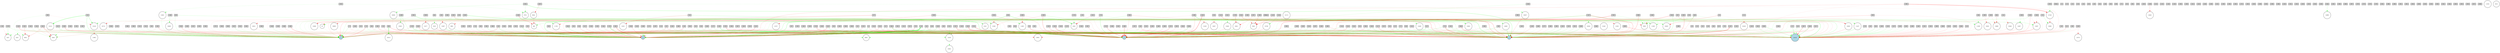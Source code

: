 digraph {
	node [fontsize=9 height=0.2 shape=circle width=0.2]
	x [fillcolor=lightgray shape=box style=filled]
	dx [fillcolor=lightgray shape=box style=filled]
	theta [fillcolor=lightgray shape=box style=filled]
	dtheta [fillcolor=lightgray shape=box style=filled]
	-5 [fillcolor=lightgray shape=box style=filled]
	-6 [fillcolor=lightgray shape=box style=filled]
	-7 [fillcolor=lightgray shape=box style=filled]
	-8 [fillcolor=lightgray shape=box style=filled]
	-9 [fillcolor=lightgray shape=box style=filled]
	-10 [fillcolor=lightgray shape=box style=filled]
	-11 [fillcolor=lightgray shape=box style=filled]
	-12 [fillcolor=lightgray shape=box style=filled]
	-13 [fillcolor=lightgray shape=box style=filled]
	-14 [fillcolor=lightgray shape=box style=filled]
	-15 [fillcolor=lightgray shape=box style=filled]
	-16 [fillcolor=lightgray shape=box style=filled]
	-17 [fillcolor=lightgray shape=box style=filled]
	-18 [fillcolor=lightgray shape=box style=filled]
	-19 [fillcolor=lightgray shape=box style=filled]
	-20 [fillcolor=lightgray shape=box style=filled]
	-21 [fillcolor=lightgray shape=box style=filled]
	-22 [fillcolor=lightgray shape=box style=filled]
	-23 [fillcolor=lightgray shape=box style=filled]
	-24 [fillcolor=lightgray shape=box style=filled]
	-25 [fillcolor=lightgray shape=box style=filled]
	-26 [fillcolor=lightgray shape=box style=filled]
	-27 [fillcolor=lightgray shape=box style=filled]
	-28 [fillcolor=lightgray shape=box style=filled]
	-29 [fillcolor=lightgray shape=box style=filled]
	-30 [fillcolor=lightgray shape=box style=filled]
	-31 [fillcolor=lightgray shape=box style=filled]
	-32 [fillcolor=lightgray shape=box style=filled]
	-33 [fillcolor=lightgray shape=box style=filled]
	-34 [fillcolor=lightgray shape=box style=filled]
	-35 [fillcolor=lightgray shape=box style=filled]
	-36 [fillcolor=lightgray shape=box style=filled]
	-37 [fillcolor=lightgray shape=box style=filled]
	-38 [fillcolor=lightgray shape=box style=filled]
	-39 [fillcolor=lightgray shape=box style=filled]
	-40 [fillcolor=lightgray shape=box style=filled]
	-41 [fillcolor=lightgray shape=box style=filled]
	-42 [fillcolor=lightgray shape=box style=filled]
	-43 [fillcolor=lightgray shape=box style=filled]
	-44 [fillcolor=lightgray shape=box style=filled]
	-45 [fillcolor=lightgray shape=box style=filled]
	-46 [fillcolor=lightgray shape=box style=filled]
	-47 [fillcolor=lightgray shape=box style=filled]
	-48 [fillcolor=lightgray shape=box style=filled]
	-49 [fillcolor=lightgray shape=box style=filled]
	-50 [fillcolor=lightgray shape=box style=filled]
	-51 [fillcolor=lightgray shape=box style=filled]
	-52 [fillcolor=lightgray shape=box style=filled]
	-53 [fillcolor=lightgray shape=box style=filled]
	-54 [fillcolor=lightgray shape=box style=filled]
	-55 [fillcolor=lightgray shape=box style=filled]
	-56 [fillcolor=lightgray shape=box style=filled]
	-57 [fillcolor=lightgray shape=box style=filled]
	-58 [fillcolor=lightgray shape=box style=filled]
	-59 [fillcolor=lightgray shape=box style=filled]
	-60 [fillcolor=lightgray shape=box style=filled]
	-61 [fillcolor=lightgray shape=box style=filled]
	-62 [fillcolor=lightgray shape=box style=filled]
	-63 [fillcolor=lightgray shape=box style=filled]
	-64 [fillcolor=lightgray shape=box style=filled]
	-65 [fillcolor=lightgray shape=box style=filled]
	-66 [fillcolor=lightgray shape=box style=filled]
	-67 [fillcolor=lightgray shape=box style=filled]
	-68 [fillcolor=lightgray shape=box style=filled]
	-69 [fillcolor=lightgray shape=box style=filled]
	-70 [fillcolor=lightgray shape=box style=filled]
	-71 [fillcolor=lightgray shape=box style=filled]
	-72 [fillcolor=lightgray shape=box style=filled]
	-73 [fillcolor=lightgray shape=box style=filled]
	-74 [fillcolor=lightgray shape=box style=filled]
	-75 [fillcolor=lightgray shape=box style=filled]
	-76 [fillcolor=lightgray shape=box style=filled]
	-77 [fillcolor=lightgray shape=box style=filled]
	-78 [fillcolor=lightgray shape=box style=filled]
	-79 [fillcolor=lightgray shape=box style=filled]
	-80 [fillcolor=lightgray shape=box style=filled]
	-81 [fillcolor=lightgray shape=box style=filled]
	-82 [fillcolor=lightgray shape=box style=filled]
	-83 [fillcolor=lightgray shape=box style=filled]
	-84 [fillcolor=lightgray shape=box style=filled]
	-85 [fillcolor=lightgray shape=box style=filled]
	-86 [fillcolor=lightgray shape=box style=filled]
	-87 [fillcolor=lightgray shape=box style=filled]
	-88 [fillcolor=lightgray shape=box style=filled]
	-89 [fillcolor=lightgray shape=box style=filled]
	-90 [fillcolor=lightgray shape=box style=filled]
	-91 [fillcolor=lightgray shape=box style=filled]
	-92 [fillcolor=lightgray shape=box style=filled]
	-93 [fillcolor=lightgray shape=box style=filled]
	-94 [fillcolor=lightgray shape=box style=filled]
	-95 [fillcolor=lightgray shape=box style=filled]
	-96 [fillcolor=lightgray shape=box style=filled]
	-97 [fillcolor=lightgray shape=box style=filled]
	-98 [fillcolor=lightgray shape=box style=filled]
	-99 [fillcolor=lightgray shape=box style=filled]
	-100 [fillcolor=lightgray shape=box style=filled]
	-101 [fillcolor=lightgray shape=box style=filled]
	-102 [fillcolor=lightgray shape=box style=filled]
	-103 [fillcolor=lightgray shape=box style=filled]
	-104 [fillcolor=lightgray shape=box style=filled]
	-105 [fillcolor=lightgray shape=box style=filled]
	-106 [fillcolor=lightgray shape=box style=filled]
	-107 [fillcolor=lightgray shape=box style=filled]
	-108 [fillcolor=lightgray shape=box style=filled]
	-109 [fillcolor=lightgray shape=box style=filled]
	-110 [fillcolor=lightgray shape=box style=filled]
	-111 [fillcolor=lightgray shape=box style=filled]
	-112 [fillcolor=lightgray shape=box style=filled]
	-113 [fillcolor=lightgray shape=box style=filled]
	-114 [fillcolor=lightgray shape=box style=filled]
	-115 [fillcolor=lightgray shape=box style=filled]
	-116 [fillcolor=lightgray shape=box style=filled]
	-117 [fillcolor=lightgray shape=box style=filled]
	-118 [fillcolor=lightgray shape=box style=filled]
	-119 [fillcolor=lightgray shape=box style=filled]
	-120 [fillcolor=lightgray shape=box style=filled]
	-121 [fillcolor=lightgray shape=box style=filled]
	-122 [fillcolor=lightgray shape=box style=filled]
	-123 [fillcolor=lightgray shape=box style=filled]
	-124 [fillcolor=lightgray shape=box style=filled]
	-125 [fillcolor=lightgray shape=box style=filled]
	-126 [fillcolor=lightgray shape=box style=filled]
	-127 [fillcolor=lightgray shape=box style=filled]
	-128 [fillcolor=lightgray shape=box style=filled]
	-129 [fillcolor=lightgray shape=box style=filled]
	-130 [fillcolor=lightgray shape=box style=filled]
	-131 [fillcolor=lightgray shape=box style=filled]
	-132 [fillcolor=lightgray shape=box style=filled]
	-133 [fillcolor=lightgray shape=box style=filled]
	-134 [fillcolor=lightgray shape=box style=filled]
	-135 [fillcolor=lightgray shape=box style=filled]
	-136 [fillcolor=lightgray shape=box style=filled]
	-137 [fillcolor=lightgray shape=box style=filled]
	-138 [fillcolor=lightgray shape=box style=filled]
	-139 [fillcolor=lightgray shape=box style=filled]
	-140 [fillcolor=lightgray shape=box style=filled]
	-141 [fillcolor=lightgray shape=box style=filled]
	-142 [fillcolor=lightgray shape=box style=filled]
	-143 [fillcolor=lightgray shape=box style=filled]
	-144 [fillcolor=lightgray shape=box style=filled]
	-145 [fillcolor=lightgray shape=box style=filled]
	-146 [fillcolor=lightgray shape=box style=filled]
	-147 [fillcolor=lightgray shape=box style=filled]
	-148 [fillcolor=lightgray shape=box style=filled]
	-149 [fillcolor=lightgray shape=box style=filled]
	-150 [fillcolor=lightgray shape=box style=filled]
	-151 [fillcolor=lightgray shape=box style=filled]
	-152 [fillcolor=lightgray shape=box style=filled]
	-153 [fillcolor=lightgray shape=box style=filled]
	-154 [fillcolor=lightgray shape=box style=filled]
	-155 [fillcolor=lightgray shape=box style=filled]
	-156 [fillcolor=lightgray shape=box style=filled]
	-157 [fillcolor=lightgray shape=box style=filled]
	-158 [fillcolor=lightgray shape=box style=filled]
	-159 [fillcolor=lightgray shape=box style=filled]
	-160 [fillcolor=lightgray shape=box style=filled]
	-161 [fillcolor=lightgray shape=box style=filled]
	-162 [fillcolor=lightgray shape=box style=filled]
	-163 [fillcolor=lightgray shape=box style=filled]
	-164 [fillcolor=lightgray shape=box style=filled]
	-165 [fillcolor=lightgray shape=box style=filled]
	-166 [fillcolor=lightgray shape=box style=filled]
	-167 [fillcolor=lightgray shape=box style=filled]
	-168 [fillcolor=lightgray shape=box style=filled]
	-169 [fillcolor=lightgray shape=box style=filled]
	-170 [fillcolor=lightgray shape=box style=filled]
	-171 [fillcolor=lightgray shape=box style=filled]
	-172 [fillcolor=lightgray shape=box style=filled]
	-173 [fillcolor=lightgray shape=box style=filled]
	-174 [fillcolor=lightgray shape=box style=filled]
	-175 [fillcolor=lightgray shape=box style=filled]
	-176 [fillcolor=lightgray shape=box style=filled]
	-177 [fillcolor=lightgray shape=box style=filled]
	-178 [fillcolor=lightgray shape=box style=filled]
	-179 [fillcolor=lightgray shape=box style=filled]
	-180 [fillcolor=lightgray shape=box style=filled]
	-181 [fillcolor=lightgray shape=box style=filled]
	-182 [fillcolor=lightgray shape=box style=filled]
	-183 [fillcolor=lightgray shape=box style=filled]
	-184 [fillcolor=lightgray shape=box style=filled]
	-185 [fillcolor=lightgray shape=box style=filled]
	-186 [fillcolor=lightgray shape=box style=filled]
	-187 [fillcolor=lightgray shape=box style=filled]
	-188 [fillcolor=lightgray shape=box style=filled]
	-189 [fillcolor=lightgray shape=box style=filled]
	-190 [fillcolor=lightgray shape=box style=filled]
	-191 [fillcolor=lightgray shape=box style=filled]
	-192 [fillcolor=lightgray shape=box style=filled]
	-193 [fillcolor=lightgray shape=box style=filled]
	-194 [fillcolor=lightgray shape=box style=filled]
	-195 [fillcolor=lightgray shape=box style=filled]
	-196 [fillcolor=lightgray shape=box style=filled]
	-197 [fillcolor=lightgray shape=box style=filled]
	-198 [fillcolor=lightgray shape=box style=filled]
	-199 [fillcolor=lightgray shape=box style=filled]
	-200 [fillcolor=lightgray shape=box style=filled]
	-201 [fillcolor=lightgray shape=box style=filled]
	-202 [fillcolor=lightgray shape=box style=filled]
	-203 [fillcolor=lightgray shape=box style=filled]
	-204 [fillcolor=lightgray shape=box style=filled]
	-205 [fillcolor=lightgray shape=box style=filled]
	-206 [fillcolor=lightgray shape=box style=filled]
	-207 [fillcolor=lightgray shape=box style=filled]
	-208 [fillcolor=lightgray shape=box style=filled]
	-209 [fillcolor=lightgray shape=box style=filled]
	-210 [fillcolor=lightgray shape=box style=filled]
	-211 [fillcolor=lightgray shape=box style=filled]
	-212 [fillcolor=lightgray shape=box style=filled]
	-213 [fillcolor=lightgray shape=box style=filled]
	-214 [fillcolor=lightgray shape=box style=filled]
	-215 [fillcolor=lightgray shape=box style=filled]
	-216 [fillcolor=lightgray shape=box style=filled]
	-217 [fillcolor=lightgray shape=box style=filled]
	-218 [fillcolor=lightgray shape=box style=filled]
	-219 [fillcolor=lightgray shape=box style=filled]
	-220 [fillcolor=lightgray shape=box style=filled]
	-221 [fillcolor=lightgray shape=box style=filled]
	-222 [fillcolor=lightgray shape=box style=filled]
	-223 [fillcolor=lightgray shape=box style=filled]
	-224 [fillcolor=lightgray shape=box style=filled]
	-225 [fillcolor=lightgray shape=box style=filled]
	-226 [fillcolor=lightgray shape=box style=filled]
	-227 [fillcolor=lightgray shape=box style=filled]
	-228 [fillcolor=lightgray shape=box style=filled]
	-229 [fillcolor=lightgray shape=box style=filled]
	-230 [fillcolor=lightgray shape=box style=filled]
	-231 [fillcolor=lightgray shape=box style=filled]
	-232 [fillcolor=lightgray shape=box style=filled]
	-233 [fillcolor=lightgray shape=box style=filled]
	-234 [fillcolor=lightgray shape=box style=filled]
	-235 [fillcolor=lightgray shape=box style=filled]
	-236 [fillcolor=lightgray shape=box style=filled]
	-237 [fillcolor=lightgray shape=box style=filled]
	-238 [fillcolor=lightgray shape=box style=filled]
	-239 [fillcolor=lightgray shape=box style=filled]
	-240 [fillcolor=lightgray shape=box style=filled]
	-241 [fillcolor=lightgray shape=box style=filled]
	-242 [fillcolor=lightgray shape=box style=filled]
	-243 [fillcolor=lightgray shape=box style=filled]
	-244 [fillcolor=lightgray shape=box style=filled]
	-245 [fillcolor=lightgray shape=box style=filled]
	-246 [fillcolor=lightgray shape=box style=filled]
	-247 [fillcolor=lightgray shape=box style=filled]
	-248 [fillcolor=lightgray shape=box style=filled]
	-249 [fillcolor=lightgray shape=box style=filled]
	-250 [fillcolor=lightgray shape=box style=filled]
	-251 [fillcolor=lightgray shape=box style=filled]
	-252 [fillcolor=lightgray shape=box style=filled]
	-253 [fillcolor=lightgray shape=box style=filled]
	-254 [fillcolor=lightgray shape=box style=filled]
	-255 [fillcolor=lightgray shape=box style=filled]
	-256 [fillcolor=lightgray shape=box style=filled]
	-257 [fillcolor=lightgray shape=box style=filled]
	-258 [fillcolor=lightgray shape=box style=filled]
	-259 [fillcolor=lightgray shape=box style=filled]
	-260 [fillcolor=lightgray shape=box style=filled]
	-261 [fillcolor=lightgray shape=box style=filled]
	-262 [fillcolor=lightgray shape=box style=filled]
	-263 [fillcolor=lightgray shape=box style=filled]
	-264 [fillcolor=lightgray shape=box style=filled]
	-265 [fillcolor=lightgray shape=box style=filled]
	-266 [fillcolor=lightgray shape=box style=filled]
	-267 [fillcolor=lightgray shape=box style=filled]
	-268 [fillcolor=lightgray shape=box style=filled]
	-269 [fillcolor=lightgray shape=box style=filled]
	-270 [fillcolor=lightgray shape=box style=filled]
	-271 [fillcolor=lightgray shape=box style=filled]
	-272 [fillcolor=lightgray shape=box style=filled]
	-273 [fillcolor=lightgray shape=box style=filled]
	-274 [fillcolor=lightgray shape=box style=filled]
	-275 [fillcolor=lightgray shape=box style=filled]
	-276 [fillcolor=lightgray shape=box style=filled]
	-277 [fillcolor=lightgray shape=box style=filled]
	-278 [fillcolor=lightgray shape=box style=filled]
	-279 [fillcolor=lightgray shape=box style=filled]
	-280 [fillcolor=lightgray shape=box style=filled]
	-281 [fillcolor=lightgray shape=box style=filled]
	-282 [fillcolor=lightgray shape=box style=filled]
	-283 [fillcolor=lightgray shape=box style=filled]
	-284 [fillcolor=lightgray shape=box style=filled]
	-285 [fillcolor=lightgray shape=box style=filled]
	-286 [fillcolor=lightgray shape=box style=filled]
	-287 [fillcolor=lightgray shape=box style=filled]
	-288 [fillcolor=lightgray shape=box style=filled]
	-289 [fillcolor=lightgray shape=box style=filled]
	-290 [fillcolor=lightgray shape=box style=filled]
	-291 [fillcolor=lightgray shape=box style=filled]
	-292 [fillcolor=lightgray shape=box style=filled]
	-293 [fillcolor=lightgray shape=box style=filled]
	-294 [fillcolor=lightgray shape=box style=filled]
	-295 [fillcolor=lightgray shape=box style=filled]
	-296 [fillcolor=lightgray shape=box style=filled]
	-297 [fillcolor=lightgray shape=box style=filled]
	-298 [fillcolor=lightgray shape=box style=filled]
	-299 [fillcolor=lightgray shape=box style=filled]
	-300 [fillcolor=lightgray shape=box style=filled]
	-301 [fillcolor=lightgray shape=box style=filled]
	-302 [fillcolor=lightgray shape=box style=filled]
	-303 [fillcolor=lightgray shape=box style=filled]
	-304 [fillcolor=lightgray shape=box style=filled]
	-305 [fillcolor=lightgray shape=box style=filled]
	-306 [fillcolor=lightgray shape=box style=filled]
	-307 [fillcolor=lightgray shape=box style=filled]
	-308 [fillcolor=lightgray shape=box style=filled]
	-309 [fillcolor=lightgray shape=box style=filled]
	-310 [fillcolor=lightgray shape=box style=filled]
	-311 [fillcolor=lightgray shape=box style=filled]
	-312 [fillcolor=lightgray shape=box style=filled]
	-313 [fillcolor=lightgray shape=box style=filled]
	-314 [fillcolor=lightgray shape=box style=filled]
	-315 [fillcolor=lightgray shape=box style=filled]
	-316 [fillcolor=lightgray shape=box style=filled]
	-317 [fillcolor=lightgray shape=box style=filled]
	-318 [fillcolor=lightgray shape=box style=filled]
	-319 [fillcolor=lightgray shape=box style=filled]
	-320 [fillcolor=lightgray shape=box style=filled]
	-321 [fillcolor=lightgray shape=box style=filled]
	-322 [fillcolor=lightgray shape=box style=filled]
	-323 [fillcolor=lightgray shape=box style=filled]
	-324 [fillcolor=lightgray shape=box style=filled]
	-325 [fillcolor=lightgray shape=box style=filled]
	-326 [fillcolor=lightgray shape=box style=filled]
	-327 [fillcolor=lightgray shape=box style=filled]
	-328 [fillcolor=lightgray shape=box style=filled]
	-329 [fillcolor=lightgray shape=box style=filled]
	-330 [fillcolor=lightgray shape=box style=filled]
	-331 [fillcolor=lightgray shape=box style=filled]
	-332 [fillcolor=lightgray shape=box style=filled]
	-333 [fillcolor=lightgray shape=box style=filled]
	-334 [fillcolor=lightgray shape=box style=filled]
	-335 [fillcolor=lightgray shape=box style=filled]
	-336 [fillcolor=lightgray shape=box style=filled]
	-337 [fillcolor=lightgray shape=box style=filled]
	-338 [fillcolor=lightgray shape=box style=filled]
	-339 [fillcolor=lightgray shape=box style=filled]
	-340 [fillcolor=lightgray shape=box style=filled]
	-341 [fillcolor=lightgray shape=box style=filled]
	-342 [fillcolor=lightgray shape=box style=filled]
	-343 [fillcolor=lightgray shape=box style=filled]
	-344 [fillcolor=lightgray shape=box style=filled]
	-345 [fillcolor=lightgray shape=box style=filled]
	-346 [fillcolor=lightgray shape=box style=filled]
	-347 [fillcolor=lightgray shape=box style=filled]
	-348 [fillcolor=lightgray shape=box style=filled]
	-349 [fillcolor=lightgray shape=box style=filled]
	-350 [fillcolor=lightgray shape=box style=filled]
	-351 [fillcolor=lightgray shape=box style=filled]
	-352 [fillcolor=lightgray shape=box style=filled]
	-353 [fillcolor=lightgray shape=box style=filled]
	-354 [fillcolor=lightgray shape=box style=filled]
	-355 [fillcolor=lightgray shape=box style=filled]
	-356 [fillcolor=lightgray shape=box style=filled]
	-357 [fillcolor=lightgray shape=box style=filled]
	-358 [fillcolor=lightgray shape=box style=filled]
	-359 [fillcolor=lightgray shape=box style=filled]
	-360 [fillcolor=lightgray shape=box style=filled]
	-361 [fillcolor=lightgray shape=box style=filled]
	-362 [fillcolor=lightgray shape=box style=filled]
	-363 [fillcolor=lightgray shape=box style=filled]
	-364 [fillcolor=lightgray shape=box style=filled]
	control [fillcolor=lightblue style=filled]
	1 [fillcolor=lightblue style=filled]
	2 [fillcolor=lightblue style=filled]
	3 [fillcolor=lightblue style=filled]
	4 [fillcolor=lightblue style=filled]
	2437 [fillcolor=white style=filled]
	6145 [fillcolor=white style=filled]
	16261 [fillcolor=white style=filled]
	10632 [fillcolor=white style=filled]
	5645 [fillcolor=white style=filled]
	14606 [fillcolor=white style=filled]
	11280 [fillcolor=white style=filled]
	15377 [fillcolor=white style=filled]
	11026 [fillcolor=white style=filled]
	3347 [fillcolor=white style=filled]
	660 [fillcolor=white style=filled]
	12821 [fillcolor=white style=filled]
	14999 [fillcolor=white style=filled]
	12440 [fillcolor=white style=filled]
	14235 [fillcolor=white style=filled]
	10140 [fillcolor=white style=filled]
	8861 [fillcolor=white style=filled]
	14367 [fillcolor=white style=filled]
	5920 [fillcolor=white style=filled]
	25760 [fillcolor=white style=filled]
	8100 [fillcolor=white style=filled]
	16294 [fillcolor=white style=filled]
	16551 [fillcolor=white style=filled]
	12843 [fillcolor=white style=filled]
	11437 [fillcolor=white style=filled]
	15406 [fillcolor=white style=filled]
	11055 [fillcolor=white style=filled]
	26287 [fillcolor=white style=filled]
	12081 [fillcolor=white style=filled]
	53 [fillcolor=white style=filled]
	13494 [fillcolor=white style=filled]
	15097 [fillcolor=white style=filled]
	11962 [fillcolor=white style=filled]
	4540 [fillcolor=white style=filled]
	26300 [fillcolor=white style=filled]
	8132 [fillcolor=white style=filled]
	16068 [fillcolor=white style=filled]
	15174 [fillcolor=white style=filled]
	11595 [fillcolor=white style=filled]
	13387 [fillcolor=white style=filled]
	10829 [fillcolor=white style=filled]
	15948 [fillcolor=white style=filled]
	16715 [fillcolor=white style=filled]
	9938 [fillcolor=white style=filled]
	10581 [fillcolor=white style=filled]
	13270 [fillcolor=white style=filled]
	16213 [fillcolor=white style=filled]
	26198 [fillcolor=white style=filled]
	25946 [fillcolor=white style=filled]
	9308 [fillcolor=white style=filled]
	25692 [fillcolor=white style=filled]
	12382 [fillcolor=white style=filled]
	8032 [fillcolor=white style=filled]
	16611 [fillcolor=white style=filled]
	25833 [fillcolor=white style=filled]
	11882 [fillcolor=white style=filled]
	8044 [fillcolor=white style=filled]
	14957 [fillcolor=white style=filled]
	26093 [fillcolor=white style=filled]
	15215 [fillcolor=white style=filled]
	13680 [fillcolor=white style=filled]
	11762 [fillcolor=white style=filled]
	14707 [fillcolor=white style=filled]
	15605 [fillcolor=white style=filled]
	12281 [fillcolor=white style=filled]
	10746 [fillcolor=white style=filled]
	14843 [fillcolor=white style=filled]
	8702 [fillcolor=white style=filled]
	-10 -> 3 [color=green penwidth=2.8680748080322527 style=solid]
	-60 -> control [color=green penwidth=0.2540552070218557 style=solid]
	-168 -> 3 [color=green penwidth=0.42349549523771235 style=solid]
	-113 -> 4 [color=red penwidth=0.7465439009658021 style=solid]
	-31 -> 1 [color=green penwidth=0.5215824112146703 style=solid]
	-298 -> 3 [color=green penwidth=0.22652332733688113 style=solid]
	x -> control [color=red penwidth=0.45889311576865055 style=solid]
	-198 -> 1 [color=green penwidth=0.23791078973549995 style=solid]
	-256 -> 2 [color=green penwidth=0.21697283213532825 style=solid]
	-226 -> 3 [color=red penwidth=0.7283150233899075 style=solid]
	-147 -> 2 [color=red penwidth=0.44955351018789225 style=solid]
	-264 -> 1 [color=red penwidth=0.3493074559853524 style=solid]
	-260 -> 3 [color=red penwidth=0.2886922091480617 style=solid]
	-207 -> control [color=green penwidth=0.10027782000923002 style=solid]
	-329 -> 4 [color=green penwidth=0.6045119600100054 style=solid]
	-99 -> 2 [color=green penwidth=0.16443153592259 style=solid]
	-54 -> 1 [color=green penwidth=0.18742167971021184 style=solid]
	-53 -> 4 [color=green penwidth=0.3907057050583438 style=solid]
	-155 -> 3 [color=green penwidth=0.10182800328132513 style=solid]
	-274 -> 3 [color=red penwidth=0.3548252127262783 style=solid]
	-314 -> 3 [color=green penwidth=0.46057092483841644 style=solid]
	-242 -> 2 [color=red penwidth=0.40556946097637314 style=solid]
	-302 -> 3 [color=red penwidth=0.6594147954477239 style=solid]
	-249 -> 1 [color=red penwidth=0.3584060921264307 style=solid]
	-19 -> control [color=red penwidth=0.21838815961356028 style=solid]
	-91 -> control [color=red penwidth=0.44572228467079755 style=solid]
	-333 -> 1 [color=red penwidth=0.5490345405218556 style=solid]
	-295 -> 2 [color=red penwidth=0.20930559019643727 style=solid]
	-184 -> 2 [color=red penwidth=0.14538172248138648 style=solid]
	-156 -> 3 [color=red penwidth=0.5027882313261347 style=solid]
	-248 -> 1 [color=green penwidth=0.38475937750698086 style=solid]
	-336 -> 2 [color=red penwidth=0.17982860319251437 style=solid]
	-87 -> 3 [color=red penwidth=0.11830061410978986 style=solid]
	-214 -> 3 [color=red penwidth=0.5161849054098016 style=solid]
	-327 -> control [color=green penwidth=0.32338620736008955 style=solid]
	-179 -> 3 [color=green penwidth=1.1122777846213823 style=solid]
	-193 -> 2 [color=green penwidth=0.5094260795441012 style=solid]
	-45 -> control [color=green penwidth=0.2631572330030386 style=solid]
	-277 -> 4 [color=red penwidth=0.2565619613062897 style=solid]
	-62 -> 4 [color=red penwidth=0.3607903440972722 style=solid]
	-339 -> 1 [color=green penwidth=0.6911547591205452 style=solid]
	-238 -> 2 [color=green penwidth=0.6104018494984446 style=solid]
	-17 -> 4 [color=green penwidth=0.1476061213514508 style=solid]
	-231 -> 3 [color=red penwidth=0.5751495362865677 style=solid]
	-135 -> control [color=green penwidth=0.32563368279242916 style=solid]
	-45 -> 4 [color=green penwidth=0.44114941707875865 style=solid]
	-109 -> 4 [color=red penwidth=0.3987843826878479 style=solid]
	-173 -> control [color=green penwidth=0.2774976520113064 style=solid]
	-225 -> 3 [color=green penwidth=0.10226845910999148 style=solid]
	-292 -> 3 [color=green penwidth=0.517214184350356 style=solid]
	-39 -> 1 [color=red penwidth=0.403972137656462 style=solid]
	-117 -> 1 [color=green penwidth=0.24960987130206014 style=solid]
	-74 -> 3 [color=green penwidth=0.4573573994516398 style=solid]
	-76 -> 1 [color=green penwidth=0.6495566266712005 style=solid]
	-111 -> 3 [color=green penwidth=0.7993462667091115 style=solid]
	-195 -> 3 [color=red penwidth=0.5226699455640847 style=solid]
	-17 -> control [color=green penwidth=0.6599910158138359 style=solid]
	-6 -> 4 [color=red penwidth=0.11155267514307829 style=solid]
	-171 -> 3 [color=green penwidth=0.27956089556164976 style=solid]
	-181 -> control [color=green penwidth=0.4843462599335071 style=solid]
	-282 -> 4 [color=red penwidth=0.15490481344125398 style=solid]
	-114 -> control [color=green penwidth=0.2555544372405363 style=solid]
	-335 -> 2 [color=green penwidth=0.4516922352756729 style=solid]
	-314 -> control [color=green penwidth=0.15154388450711445 style=solid]
	-197 -> 2 [color=green penwidth=0.44047429821969186 style=solid]
	-172 -> 1 [color=red penwidth=0.7725487294910606 style=solid]
	-122 -> 2 [color=red penwidth=0.2068437470240111 style=solid]
	-241 -> 1 [color=green penwidth=0.44538316961286184 style=solid]
	-252 -> 1 [color=red penwidth=0.7935314906017982 style=solid]
	-96 -> 3 [color=green penwidth=0.2645690243333324 style=solid]
	-272 -> 1 [color=red penwidth=0.7485164781660998 style=solid]
	-20 -> 1 [color=green penwidth=0.12768908351911035 style=solid]
	-239 -> 4 [color=green penwidth=0.36185508447351566 style=solid]
	-194 -> 2 [color=green penwidth=0.1897346037438964 style=solid]
	-222 -> 2 [color=green penwidth=0.3938503760301961 style=solid]
	-161 -> 4 [color=red penwidth=0.5653424396277875 style=solid]
	-124 -> 4 [color=red penwidth=0.38927520279528727 style=solid]
	-307 -> 2 [color=green penwidth=0.46400120885567464 style=solid]
	-90 -> 3 [color=green penwidth=0.3002974365247731 style=solid]
	-353 -> 4 [color=red penwidth=0.7383368313767729 style=solid]
	-283 -> 3 [color=green penwidth=0.4487395413481803 style=solid]
	-342 -> 3 [color=green penwidth=0.5878616621578943 style=solid]
	-315 -> control [color=red penwidth=0.38288967195064394 style=solid]
	-130 -> 3 [color=red penwidth=0.42361192042106544 style=solid]
	-332 -> 1 [color=red penwidth=0.3329152992638571 style=solid]
	-185 -> control [color=green penwidth=0.2451692191767794 style=solid]
	-340 -> 1 [color=green penwidth=0.2973662888936886 style=solid]
	-181 -> 1 [color=green penwidth=0.5213636855194584 style=solid]
	-59 -> 1 [color=green penwidth=0.1408618795724571 style=solid]
	-41 -> control [color=green penwidth=0.12127277991564406 style=solid]
	-27 -> 2 [color=green penwidth=0.7351543806431805 style=solid]
	-147 -> 1 [color=green penwidth=0.15958032769741104 style=solid]
	-84 -> 3 [color=green penwidth=0.5223684050537841 style=solid]
	-309 -> 1 [color=green penwidth=0.4432049997755778 style=solid]
	-73 -> 2 [color=green penwidth=0.4258421859529581 style=solid]
	-128 -> control [color=red penwidth=0.1329384976164807 style=solid]
	-54 -> 2 [color=green penwidth=0.13051683994539587 style=solid]
	-27 -> 4 [color=green penwidth=0.44237649195648787 style=solid]
	-144 -> 3 [color=red penwidth=0.3676306263314735 style=solid]
	-326 -> control [color=green penwidth=0.19049398561730427 style=solid]
	-212 -> 1 [color=red penwidth=0.3053219277579263 style=solid]
	-243 -> 1 [color=green penwidth=0.26276603308228386 style=solid]
	-153 -> 1 [color=red penwidth=0.3565122433996807 style=solid]
	-92 -> 2 [color=green penwidth=0.11258107655452737 style=solid]
	-351 -> 3 [color=red penwidth=0.2141568105219468 style=solid]
	-293 -> control [color=green penwidth=0.2782924703298202 style=solid]
	-55 -> control [color=red penwidth=0.34523852306681435 style=solid]
	-122 -> control [color=green penwidth=0.13005443943601733 style=solid]
	-150 -> 1 [color=green penwidth=0.3890240830485163 style=solid]
	-27 -> control [color=red penwidth=0.2509386895895203 style=solid]
	-42 -> 3 [color=green penwidth=0.47260886770912847 style=solid]
	-253 -> 2 [color=green penwidth=0.11117539162150654 style=solid]
	-294 -> 1 [color=red penwidth=0.5378535971907034 style=solid]
	-356 -> control [color=green penwidth=0.5194184746896183 style=solid]
	-296 -> control [color=red penwidth=0.14746857495510574 style=solid]
	-147 -> 4 [color=red penwidth=0.7175550070501593 style=solid]
	-324 -> 3 [color=green penwidth=0.2918568034144994 style=solid]
	-235 -> 2 [color=red penwidth=0.6441384887635333 style=solid]
	-149 -> 2 [color=green penwidth=0.38389455929693395 style=solid]
	-152 -> 3 [color=green penwidth=0.2549475823525898 style=solid]
	-348 -> control [color=green penwidth=0.10171083322247905 style=solid]
	-194 -> control [color=green penwidth=0.812397404739984 style=solid]
	-20 -> 4 [color=red penwidth=0.41640679078087506 style=solid]
	-104 -> 2 [color=red penwidth=0.27805329355967695 style=solid]
	-225 -> 2 [color=green penwidth=0.2498785187895003 style=solid]
	-331 -> 4 [color=green penwidth=0.7261274740062168 style=solid]
	-154 -> 1 [color=green penwidth=0.30946707999079215 style=solid]
	-153 -> control [color=green penwidth=0.1030315571553431 style=solid]
	-76 -> 4 [color=green penwidth=0.2056055608946331 style=solid]
	-239 -> 3 [color=red penwidth=0.30583407575036886 style=solid]
	-205 -> control [color=green penwidth=0.3354217201890293 style=solid]
	-47 -> 1 [color=red penwidth=0.41264098372100455 style=solid]
	-33 -> 1 [color=red penwidth=0.19214984024629322 style=solid]
	-41 -> 4 [color=green penwidth=0.1805645866345105 style=solid]
	-323 -> control [color=green penwidth=0.12694561851605177 style=solid]
	-83 -> 1 [color=red penwidth=0.16208182103449653 style=solid]
	-242 -> 1 [color=green penwidth=0.3764282585234475 style=solid]
	-8 -> 3 [color=red penwidth=0.19447118843499694 style=solid]
	-131 -> 4 [color=red penwidth=0.29081630603045566 style=solid]
	-92 -> control [color=red penwidth=0.10913588037422056 style=solid]
	-187 -> 3 [color=red penwidth=0.21120079052760926 style=solid]
	-333 -> 2 [color=green penwidth=0.3433782986858517 style=solid]
	-191 -> 1 [color=red penwidth=0.19346701961358354 style=solid]
	-218 -> control [color=green penwidth=0.3940321991999348 style=solid]
	-293 -> 3 [color=red penwidth=0.2806969009207714 style=solid]
	-364 -> control [color=red penwidth=0.5851600695649829 style=solid]
	-22 -> 2 [color=green penwidth=0.6178321277085884 style=solid]
	-262 -> 2 [color=green penwidth=0.18143435523095605 style=solid]
	-282 -> control [color=red penwidth=0.2536398718970517 style=solid]
	-246 -> 2 [color=green penwidth=0.4030632956469654 style=solid]
	-302 -> 2 [color=green penwidth=0.25462296578469257 style=solid]
	-7 -> 2 [color=green penwidth=0.4054243264805084 style=solid]
	-190 -> 4 [color=green penwidth=0.25795928358438264 style=solid]
	-217 -> 2 [color=green penwidth=0.543715515201436 style=solid]
	-21 -> 4 [color=green penwidth=0.20883263129648882 style=solid]
	-316 -> 3 [color=green penwidth=0.18117378496060513 style=solid]
	-269 -> 4 [color=green penwidth=0.1631895278780856 style=solid]
	-257 -> 3 [color=red penwidth=0.2517271206464201 style=solid]
	-280 -> 4 [color=red penwidth=0.2481338290165649 style=solid]
	-347 -> 4 [color=red penwidth=0.136569827613084 style=solid]
	-202 -> control [color=green penwidth=0.45479734859587995 style=solid]
	-38 -> control [color=red penwidth=0.3225273737104153 style=solid]
	-282 -> 3 [color=red penwidth=0.3718610099554095 style=solid]
	-173 -> 2 [color=green penwidth=0.5968004223404595 style=solid]
	-7 -> 3 [color=red penwidth=0.2918762736316102 style=solid]
	-70 -> control [color=green penwidth=0.3422729897133847 style=solid]
	-176 -> control [color=red penwidth=0.8624634566089925 style=solid]
	-348 -> 2 [color=red penwidth=0.46313649909822985 style=solid]
	-193 -> 3 [color=red penwidth=0.12348275869852388 style=solid]
	-268 -> 2 [color=red penwidth=0.2633484882809868 style=solid]
	-67 -> 1 [color=red penwidth=0.4367295187374143 style=solid]
	-80 -> 1 [color=red penwidth=0.3054611844083739 style=solid]
	-134 -> 1 [color=green penwidth=0.32135140628335207 style=solid]
	-25 -> 3 [color=green penwidth=0.13306846447715773 style=solid]
	-52 -> 3 [color=red penwidth=0.43373882933271146 style=solid]
	-241 -> 3 [color=green penwidth=0.300967001399397 style=solid]
	-201 -> 1 [color=green penwidth=0.7599816491751312 style=solid]
	-177 -> 4 [color=green penwidth=0.4257480841761654 style=solid]
	-283 -> control [color=red penwidth=0.4008524699631635 style=solid]
	-327 -> 2 [color=red penwidth=0.48535066686748984 style=solid]
	-329 -> 1 [color=green penwidth=0.48976389844642654 style=solid]
	-99 -> 3 [color=red penwidth=0.3779511831983512 style=solid]
	-73 -> 4 [color=red penwidth=0.978240513466175 style=solid]
	-184 -> 3 [color=green penwidth=0.15454379274369734 style=solid]
	-23 -> 3 [color=red penwidth=0.6130486725887314 style=solid]
	-294 -> 4 [color=green penwidth=0.3769853452095605 style=solid]
	-227 -> 4 [color=red penwidth=0.14060322838156097 style=solid]
	-15 -> 2 [color=red penwidth=0.26541291154741864 style=solid]
	-334 -> control [color=red penwidth=0.31745235708001923 style=solid]
	-120 -> control [color=green penwidth=0.33509670692840154 style=solid]
	-321 -> 4 [color=green penwidth=0.36103493164077394 style=solid]
	-140 -> control [color=red penwidth=0.17361683185329535 style=solid]
	-345 -> control [color=green penwidth=0.12169446836938574 style=solid]
	-88 -> 3 [color=red penwidth=0.35807373200872883 style=solid]
	-52 -> 2 [color=red penwidth=0.13119530950616834 style=solid]
	-255 -> 1 [color=red penwidth=0.4092536201218935 style=solid]
	-284 -> 1 [color=red penwidth=0.4492681382270255 style=solid]
	-8 -> 4 [color=red penwidth=0.8937957126384308 style=solid]
	-200 -> control [color=green penwidth=0.2541515300875261 style=solid]
	-75 -> 2 [color=red penwidth=0.710662627169794 style=solid]
	-305 -> 3 [color=green penwidth=0.14103162383912224 style=solid]
	-228 -> control [color=red penwidth=0.4985317741596629 style=solid]
	-345 -> 4 [color=green penwidth=0.5024220577097539 style=solid]
	-80 -> 4 [color=green penwidth=0.5778234781140931 style=solid]
	-58 -> 3 [color=red penwidth=0.10017161318698566 style=solid]
	-276 -> 4 [color=red penwidth=0.9794035837240124 style=solid]
	-122 -> 3 [color=red penwidth=0.6977816279579737 style=solid]
	-333 -> 3 [color=red penwidth=0.3466988349599656 style=solid]
	-241 -> control [color=red penwidth=0.4114546958046206 style=solid]
	-284 -> control [color=green penwidth=1.3195734549464149 style=solid]
	-163 -> 2 [color=green penwidth=0.341984279378891 style=solid]
	-137 -> control [color=green penwidth=0.3471382263764723 style=solid]
	-208 -> control [color=red penwidth=0.15759438259624342 style=solid]
	-228 -> 2 [color=green penwidth=0.6355649394071434 style=solid]
	-245 -> control [color=red penwidth=0.20045371521923117 style=solid]
	-170 -> 3 [color=green penwidth=0.6922173231638531 style=solid]
	-135 -> 4 [color=green penwidth=0.5414030940981926 style=solid]
	-159 -> 2 [color=red penwidth=0.21381229782794975 style=solid]
	-117 -> 4 [color=red penwidth=0.764136190589673 style=solid]
	-347 -> 2 [color=red penwidth=0.3712081375737031 style=solid]
	-31 -> 3 [color=red penwidth=0.3248460788666217 style=solid]
	-271 -> 2 [color=green penwidth=0.15862911088451737 style=solid]
	-210 -> 2 [color=red penwidth=0.21270785177878504 style=solid]
	-97 -> 1 [color=red penwidth=0.15378108446644845 style=solid]
	-46 -> 4 [color=red penwidth=0.3247207021445396 style=solid]
	-57 -> 1 [color=red penwidth=0.44303255656026064 style=solid]
	-83 -> control [color=red penwidth=0.22687127086645062 style=solid]
	-246 -> 4 [color=green penwidth=0.35487863798935726 style=solid]
	-46 -> 3 [color=green penwidth=0.8200826663028452 style=solid]
	-192 -> 4 [color=green penwidth=0.16688618807443056 style=solid]
	-129 -> 3 [color=red penwidth=0.31955720724785364 style=solid]
	-239 -> 1 [color=red penwidth=0.2059073890130591 style=solid]
	-50 -> 4 [color=green penwidth=0.5146912878564756 style=solid]
	-214 -> control [color=green penwidth=0.21957844388850872 style=solid]
	-340 -> 3 [color=red penwidth=0.3292095398390088 style=solid]
	-33 -> 3 [color=green penwidth=0.6101676790610379 style=solid]
	-361 -> 4 [color=red penwidth=0.20744327495010556 style=solid]
	-58 -> 1 [color=green penwidth=0.47296363290361887 style=solid]
	dtheta -> 4 [color=green penwidth=0.12695595261616324 style=solid]
	-312 -> 2 [color=red penwidth=0.570541746234926 style=solid]
	-67 -> 2 [color=red penwidth=0.5741708561543469 style=solid]
	-35 -> 3 [color=green penwidth=0.13515634797305853 style=solid]
	-290 -> control [color=green penwidth=0.6615899174329043 style=solid]
	-260 -> 4 [color=red penwidth=0.5156285925998023 style=solid]
	-98 -> 2 [color=red penwidth=0.11186687257322447 style=solid]
	-63 -> 1 [color=green penwidth=0.7346937406653371 style=solid]
	-150 -> 4 [color=red penwidth=1.2246928260700514 style=solid]
	-363 -> 2 [color=green penwidth=0.330188572453172 style=solid]
	-214 -> 1 [color=red penwidth=0.4626519047475861 style=solid]
	-354 -> control [color=green penwidth=0.1070260037848415 style=solid]
	-150 -> 3 [color=green penwidth=0.34599050258526665 style=solid]
	-251 -> control [color=red penwidth=0.43725647628352293 style=solid]
	-37 -> 4 [color=red penwidth=0.18187996085075658 style=solid]
	-216 -> 4 [color=red penwidth=0.3625815102773343 style=solid]
	-147 -> control [color=green penwidth=0.5008000603531139 style=solid]
	-25 -> 2 [color=green penwidth=0.20930398701204928 style=solid]
	-336 -> 4 [color=red penwidth=0.29898894029429757 style=solid]
	-181 -> 2 [color=red penwidth=0.2411243863043056 style=solid]
	-227 -> 1 [color=green penwidth=0.1936210252444811 style=solid]
	-215 -> 2 [color=green penwidth=0.2831184122382927 style=solid]
	-95 -> 2 [color=green penwidth=0.24645091091886148 style=solid]
	-127 -> 3 [color=red penwidth=0.4358629948388745 style=solid]
	-119 -> 1 [color=red penwidth=0.38652552074207125 style=solid]
	-121 -> 1 [color=red penwidth=0.25302889475335877 style=solid]
	-274 -> 1 [color=green penwidth=0.3725862124144732 style=solid]
	-290 -> 4 [color=red penwidth=0.4861567978264296 style=solid]
	-284 -> 3 [color=red penwidth=0.11621010068430612 style=solid]
	-181 -> 3 [color=red penwidth=0.7309208655929292 style=solid]
	-230 -> 1 [color=red penwidth=0.8064228725142414 style=solid]
	-287 -> 4 [color=green penwidth=0.32833032140795676 style=solid]
	-101 -> 1 [color=red penwidth=0.18242348703283723 style=solid]
	-299 -> 2 [color=green penwidth=0.1424352802163081 style=solid]
	-61 -> 4 [color=green penwidth=0.47258335095830384 style=solid]
	-276 -> 2 [color=red penwidth=0.20162179900908786 style=solid]
	-186 -> control [color=green penwidth=0.20123307906690135 style=solid]
	-268 -> 1 [color=red penwidth=0.337602867518464 style=solid]
	-107 -> 4 [color=red penwidth=1.3974757982349257 style=solid]
	-361 -> 2 [color=green penwidth=0.1583719273348455 style=solid]
	-157 -> 1 [color=red penwidth=1.0070396578806664 style=solid]
	-102 -> 3 [color=green penwidth=0.1496024625082816 style=solid]
	-309 -> 3 [color=green penwidth=0.2991529192690755 style=solid]
	-9 -> 1 [color=red penwidth=0.4862352916771069 style=solid]
	-38 -> 1 [color=green penwidth=0.4663823299737636 style=solid]
	-324 -> 4 [color=red penwidth=0.7699440451863923 style=solid]
	-177 -> 2 [color=red penwidth=0.3207392849697288 style=solid]
	-264 -> control [color=red penwidth=0.375217664152084 style=solid]
	-225 -> 4 [color=green penwidth=0.1398402503146457 style=solid]
	-168 -> 2 [color=red penwidth=0.16631621595874763 style=solid]
	-139 -> 2 [color=red penwidth=0.2565716729290857 style=solid]
	-14 -> control [color=red penwidth=0.17700116141130856 style=solid]
	-162 -> 2 [color=red penwidth=0.40196522593135353 style=solid]
	-90 -> control [color=red penwidth=0.5664081343179459 style=solid]
	-258 -> 3 [color=red penwidth=0.3361684028019387 style=solid]
	-202 -> 1 [color=green penwidth=0.2306185902195272 style=solid]
	-351 -> 4 [color=red penwidth=0.2639265052052938 style=solid]
	-32 -> 4 [color=green penwidth=0.25971097236297114 style=solid]
	-83 -> 4 [color=green penwidth=0.17598393116446165 style=solid]
	-312 -> control [color=green penwidth=0.20382990904724355 style=solid]
	-121 -> 4 [color=red penwidth=0.3052084503193445 style=solid]
	-257 -> 1 [color=red penwidth=0.1105717344758271 style=solid]
	-247 -> 2 [color=red penwidth=0.17214754958732742 style=solid]
	-293 -> 4 [color=red penwidth=0.24651431176636535 style=solid]
	-250 -> control [color=red penwidth=0.2681175835198144 style=solid]
	-179 -> 1 [color=red penwidth=0.37812275101461046 style=solid]
	-132 -> 2 [color=green penwidth=0.13126961590385547 style=solid]
	-114 -> 3 [color=green penwidth=0.4230885235161256 style=solid]
	-255 -> 3 [color=red penwidth=0.1580570123906075 style=solid]
	-77 -> 4 [color=red penwidth=0.47826219775803025 style=solid]
	-51 -> control [color=red penwidth=0.5436046421937064 style=solid]
	-103 -> control [color=red penwidth=0.1611031728869411 style=solid]
	-147 -> 3 [color=green penwidth=0.5771635310818668 style=solid]
	-8 -> 1 [color=red penwidth=0.42530075713069815 style=solid]
	-237 -> 3 [color=red penwidth=0.23161289415662517 style=solid]
	-200 -> 3 [color=red penwidth=0.4255168254132916 style=solid]
	-259 -> 2 [color=red penwidth=0.218595329735508 style=solid]
	-179 -> 2 [color=green penwidth=0.3443742634537169 style=solid]
	-110 -> 2 [color=red penwidth=0.7228951609329628 style=solid]
	-65 -> 2 [color=red penwidth=0.13686244463832248 style=solid]
	-233 -> 1 [color=red penwidth=0.43162776513425893 style=solid]
	-75 -> 3 [color=green penwidth=0.37613053805585106 style=solid]
	-90 -> 1 [color=green penwidth=0.19868647314734528 style=solid]
	-346 -> 4 [color=red penwidth=0.23578352575588388 style=solid]
	-123 -> 1 [color=green penwidth=0.24850397184030956 style=solid]
	-94 -> control [color=green penwidth=0.49712416942873416 style=solid]
	-135 -> 3 [color=green penwidth=0.2826917771802657 style=solid]
	-57 -> 4 [color=green penwidth=0.452550032220853 style=solid]
	-133 -> 1 [color=red penwidth=0.9733699437206882 style=solid]
	-50 -> 2 [color=red penwidth=0.2610188073805089 style=solid]
	-313 -> 4 [color=green penwidth=0.3835808335749662 style=solid]
	-354 -> 1 [color=green penwidth=0.11574976179154065 style=solid]
	-189 -> 1 [color=red penwidth=0.4476821718834757 style=solid]
	-33 -> 2 [color=red penwidth=0.6569792407116075 style=solid]
	-113 -> 1 [color=green penwidth=0.25664982206466785 style=solid]
	-162 -> 1 [color=green penwidth=0.14429883375149272 style=solid]
	-193 -> 1 [color=red penwidth=0.23440099953935895 style=solid]
	-256 -> 3 [color=red penwidth=0.2540940194647393 style=solid]
	-186 -> 3 [color=green penwidth=0.2408043755863555 style=solid]
	-15 -> 1 [color=green penwidth=0.39094829269841624 style=solid]
	-213 -> 2 [color=red penwidth=0.11711999137303189 style=solid]
	-36 -> 2 [color=green penwidth=0.15629376828744682 style=solid]
	-231 -> 1 [color=red penwidth=0.5168441250769247 style=solid]
	-125 -> 1 [color=red penwidth=0.6663516353152177 style=solid]
	-167 -> 1 [color=red penwidth=0.5192548733011615 style=solid]
	-123 -> control [color=green penwidth=0.28420189124818035 style=solid]
	-180 -> 1 [color=red penwidth=0.2425999872009999 style=solid]
	-103 -> 2 [color=red penwidth=0.5814635274274226 style=solid]
	-359 -> control [color=red penwidth=0.662675777894318 style=solid]
	-162 -> 3 [color=red penwidth=1.0073732517074232 style=solid]
	-297 -> 3 [color=red penwidth=0.17537150581340533 style=solid]
	-274 -> 4 [color=red penwidth=0.9191610074872424 style=solid]
	-220 -> 3 [color=red penwidth=0.2395939681560298 style=solid]
	-258 -> control [color=red penwidth=0.30926428754012303 style=solid]
	-77 -> 1 [color=green penwidth=0.47620408621779875 style=solid]
	-254 -> control [color=red penwidth=0.2626280330030666 style=solid]
	-226 -> 2 [color=green penwidth=0.31356989122056966 style=solid]
	-93 -> 3 [color=green penwidth=0.7955417554353527 style=solid]
	-210 -> control [color=red penwidth=0.5005293011642442 style=solid]
	-284 -> 2 [color=green penwidth=0.2429351768906535 style=solid]
	-278 -> 2 [color=green penwidth=0.318713812765966 style=solid]
	-143 -> 1 [color=red penwidth=0.10551788368061235 style=solid]
	-128 -> 2 [color=red penwidth=0.19415046308697137 style=solid]
	-26 -> 1 [color=green penwidth=0.10279632848343206 style=solid]
	-55 -> 1 [color=green penwidth=0.21405343124452247 style=solid]
	-260 -> control [color=red penwidth=0.5228261904970665 style=solid]
	-176 -> 2 [color=green penwidth=0.16440836792394986 style=solid]
	-169 -> 2 [color=red penwidth=0.4187236533750105 style=solid]
	-310 -> 4 [color=green penwidth=0.5817317679985854 style=solid]
	-84 -> 4 [color=green penwidth=0.16502064932151905 style=solid]
	-126 -> 3 [color=red penwidth=0.1708109639698846 style=solid]
	-128 -> 1 [color=green penwidth=0.35394597437940534 style=solid]
	-189 -> 4 [color=green penwidth=0.8635236360613961 style=solid]
	-299 -> control [color=red penwidth=0.24365687980462633 style=solid]
	-62 -> 2 [color=green penwidth=0.2358172563100481 style=solid]
	-300 -> 2 [color=green penwidth=0.16303482944786687 style=solid]
	-265 -> control [color=red penwidth=0.22994203111169412 style=solid]
	-108 -> control [color=green penwidth=0.3803512592632752 style=solid]
	-334 -> 3 [color=red penwidth=0.25387780230772006 style=solid]
	-47 -> 3 [color=green penwidth=0.4158266131833076 style=solid]
	-223 -> 1 [color=red penwidth=1.239790249293865 style=solid]
	-68 -> 2 [color=green penwidth=0.3495653869826145 style=solid]
	-317 -> 4 [color=red penwidth=0.4524391161249294 style=solid]
	-69 -> control [color=red penwidth=0.19038937931813593 style=solid]
	-139 -> 4 [color=green penwidth=0.9666971672393077 style=solid]
	-324 -> 1 [color=red penwidth=0.1360260765834279 style=solid]
	-230 -> 2 [color=red penwidth=0.2910610693889002 style=solid]
	-42 -> 4 [color=red penwidth=0.5011548848506406 style=solid]
	-285 -> 4 [color=green penwidth=0.36713925483049414 style=solid]
	-305 -> control [color=red penwidth=0.22284827972097357 style=solid]
	x -> 2 [color=green penwidth=0.5580313038613902 style=solid]
	-98 -> control [color=red penwidth=0.7341353311101975 style=solid]
	-196 -> 1 [color=red penwidth=0.9226349137575465 style=solid]
	-328 -> 4 [color=red penwidth=0.7395303754044572 style=solid]
	-79 -> 4 [color=green penwidth=0.2846057515955249 style=solid]
	-299 -> 4 [color=red penwidth=0.32685369481514515 style=solid]
	-322 -> 2 [color=green penwidth=0.3024525576051974 style=solid]
	-356 -> 1 [color=red penwidth=0.33434240909934865 style=solid]
	-170 -> 1 [color=green penwidth=0.4035387729218155 style=solid]
	-287 -> control [color=red penwidth=0.6931128242980177 style=solid]
	-166 -> 3 [color=green penwidth=0.2165457809400012 style=solid]
	-359 -> 1 [color=red penwidth=0.2614269983258875 style=solid]
	-338 -> 4 [color=green penwidth=0.49921926469856126 style=solid]
	-288 -> control [color=red penwidth=0.25448378463279964 style=solid]
	-306 -> 4 [color=red penwidth=0.7565148151456977 style=solid]
	-170 -> 2 [color=red penwidth=0.2964886540374717 style=solid]
	-362 -> 2 [color=red penwidth=0.24786866106457425 style=solid]
	-256 -> control [color=green penwidth=0.2354902846818656 style=solid]
	-10 -> 4 [color=green penwidth=0.19062301520195127 style=solid]
	-188 -> 2 [color=red penwidth=0.7397199969972034 style=solid]
	-238 -> control [color=green penwidth=0.12103332508787562 style=solid]
	-78 -> 4 [color=green penwidth=0.13853591305825524 style=solid]
	-257 -> control [color=red penwidth=0.28749706501806693 style=solid]
	-78 -> 3 [color=red penwidth=0.6943646154245527 style=solid]
	-337 -> 4 [color=red penwidth=0.20353623338681906 style=solid]
	-18 -> control [color=red penwidth=0.27952037407462205 style=solid]
	-131 -> 3 [color=green penwidth=0.2339494337702389 style=solid]
	-43 -> 3 [color=red penwidth=0.5428802694080648 style=solid]
	-73 -> control [color=green penwidth=0.5586670691700533 style=solid]
	-353 -> 2 [color=red penwidth=0.13211824996062327 style=solid]
	-30 -> 3 [color=red penwidth=0.2773655762411501 style=solid]
	-163 -> control [color=red penwidth=0.48009025613755874 style=solid]
	-330 -> 2 [color=green penwidth=0.13864466999884556 style=solid]
	-26 -> 2 [color=red penwidth=0.6928527434711731 style=solid]
	-207 -> 3 [color=red penwidth=0.3584685703363357 style=solid]
	-126 -> 4 [color=red penwidth=0.31149689029172506 style=solid]
	-239 -> 53 [color=red penwidth=0.16490961575784735 style=solid]
	53 -> 2 [color=green penwidth=0.17113614997660545 style=solid]
	-204 -> 2 [color=green penwidth=0.1846339456218553 style=solid]
	-126 -> 660 [color=red penwidth=0.5885224682266591 style=solid]
	660 -> 3 [color=green penwidth=0.2751890599878716 style=solid]
	-193 -> 4 [color=red penwidth=0.26387738527774796 style=solid]
	-28 -> 2437 [color=red penwidth=0.22302101282376058 style=solid]
	-134 -> 2437 [color=green penwidth=0.11596186077361886 style=solid]
	-303 -> 1 [color=red penwidth=0.2478570884464714 style=solid]
	-93 -> 4540 [color=green penwidth=0.774078466761587 style=solid]
	4540 -> 1 [color=red penwidth=0.24227456741790385 style=solid]
	-354 -> 4 [color=red penwidth=0.20958536377293857 style=solid]
	-76 -> 4540 [color=red penwidth=0.33870527952590257 style=solid]
	-236 -> 2 [color=red penwidth=0.3001782083412908 style=solid]
	-19 -> 53 [color=green penwidth=0.3576726975309913 style=solid]
	5645 -> 1 [color=green penwidth=0.48844152125914286 style=solid]
	-226 -> 5920 [color=green penwidth=0.27743362684298933 style=solid]
	-54 -> 6145 [color=green penwidth=0.2950657584536234 style=solid]
	6145 -> 1 [color=green penwidth=0.4084329618054884 style=solid]
	-145 -> 5920 [color=green penwidth=0.29456444526717074 style=solid]
	-278 -> 2437 [color=green penwidth=0.5050707536013934 style=solid]
	-152 -> 8032 [color=red penwidth=0.513365684996619 style=solid]
	8044 -> 660 [color=red penwidth=0.3614596857467588 style=solid]
	8100 -> 3 [color=red penwidth=0.7174578683221194 style=solid]
	-101 -> 4540 [color=red penwidth=0.3478729229189672 style=solid]
	-343 -> 8702 [color=green penwidth=0.1867304189769879 style=solid]
	-345 -> 5645 [color=red penwidth=0.7423783490800091 style=solid]
	-86 -> 8032 [color=green penwidth=0.20042103812847167 style=solid]
	-218 -> 5920 [color=green penwidth=0.10683723479461725 style=solid]
	-194 -> 8861 [color=red penwidth=0.10042645877465112 style=solid]
	8861 -> 3 [color=green penwidth=0.42868902466315284 style=solid]
	-161 -> 5920 [color=red penwidth=0.41420524558186167 style=solid]
	-306 -> 9308 [color=green penwidth=0.29570382913246485 style=solid]
	9308 -> 4 [color=green penwidth=0.17092518863302092 style=solid]
	-110 -> 3347 [color=green penwidth=0.15282658101984076 style=solid]
	-86 -> 10140 [color=red penwidth=0.1442014742526886 style=solid]
	10140 -> 3 [color=red penwidth=0.287876937279267 style=solid]
	dtheta -> 5645 [color=red penwidth=0.10203665174715372 style=solid]
	-346 -> 9308 [color=red penwidth=0.18993400038551583 style=solid]
	-349 -> 4 [color=red penwidth=0.17062823635290075 style=solid]
	-55 -> 10632 [color=red penwidth=0.1460240517436271 style=solid]
	-100 -> 5645 [color=red penwidth=0.29205056687304876 style=solid]
	-325 -> 10746 [color=green penwidth=0.3592059998404332 style=solid]
	dx -> 8100 [color=green penwidth=0.18886433967395982 style=solid]
	-82 -> 10829 [color=red penwidth=0.11586361818714282 style=solid]
	10829 -> control [color=red penwidth=0.43253116813279524 style=solid]
	-223 -> 11026 [color=red penwidth=0.1766852593581723 style=solid]
	11026 -> 1 [color=green penwidth=0.15777946322227127 style=solid]
	-328 -> 10829 [color=red penwidth=0.10391228516954727 style=solid]
	-56 -> 11280 [color=green penwidth=0.10864132420425768 style=solid]
	11280 -> control [color=red penwidth=0.19973073633328836 style=solid]
	-9 -> 11437 [color=red penwidth=0.10273593464703296 style=solid]
	11437 -> control [color=green penwidth=0.5578526292717463 style=solid]
	-82 -> 11595 [color=green penwidth=0.22601189309384825 style=solid]
	-46 -> 11437 [color=green penwidth=0.2338645450044805 style=solid]
	-297 -> 8044 [color=red penwidth=0.4304291851744253 style=solid]
	-189 -> 11762 [color=red penwidth=0.1873853865397504 style=solid]
	11762 -> 3 [color=red penwidth=0.37146193791395443 style=solid]
	-303 -> 11882 [color=red penwidth=0.5233263230378241 style=solid]
	11882 -> 1 [color=green penwidth=0.3347592042284173 style=solid]
	-264 -> 660 [color=green penwidth=0.3475118279668662 style=solid]
	10140 -> 11962 [color=red penwidth=0.1292268377676875 style=solid]
	-22 -> 10140 [color=green penwidth=0.6704229677551974 style=solid]
	-343 -> 12081 [color=green penwidth=0.2263611445703104 style=solid]
	12081 -> 2 [color=green penwidth=0.31137214435979077 style=solid]
	-119 -> 12281 [color=red penwidth=0.29457106113370696 style=solid]
	12281 -> 4 [color=red penwidth=0.1447769517642876 style=solid]
	12382 -> 1 [color=green penwidth=0.4472241662460732 style=solid]
	12440 -> 4 [color=red penwidth=0.15526407426340294 style=solid]
	-54 -> 12821 [color=red penwidth=0.45496653827207056 style=solid]
	-168 -> 12843 [color=green penwidth=0.5949443492804166 style=solid]
	12843 -> 3 [color=green penwidth=0.4324290541484761 style=solid]
	-317 -> control [color=green penwidth=0.10808303468261676 style=solid]
	8702 -> 11762 [color=green penwidth=0.2022296066050651 style=solid]
	-140 -> 13387 [color=red penwidth=0.10241265807968068 style=solid]
	13387 -> control [color=red penwidth=0.7296873013823114 style=solid]
	-68 -> 13387 [color=green penwidth=0.3875819112132449 style=solid]
	-328 -> 9308 [color=green penwidth=0.44600335949554337 style=solid]
	-311 -> 13494 [color=green penwidth=0.14293685177549653 style=solid]
	13494 -> 1 [color=red penwidth=0.45033851235296285 style=solid]
	-64 -> 13680 [color=red penwidth=0.48866976667600526 style=solid]
	13680 -> control [color=red penwidth=0.13608651421095241 style=solid]
	-155 -> 14235 [color=green penwidth=0.17087221643175388 style=solid]
	14235 -> 10581 [color=green penwidth=0.2725940599602967 style=solid]
	-326 -> 14367 [color=green penwidth=0.27476917805600276 style=solid]
	14367 -> control [color=red penwidth=0.3459675712452209 style=solid]
	-324 -> 14606 [color=green penwidth=0.11453804467471476 style=solid]
	14606 -> 4 [color=green penwidth=0.6298174451341766 style=solid]
	-250 -> 13270 [color=red penwidth=0.30338769141611316 style=solid]
	-265 -> 14707 [color=red penwidth=0.1257429738392086 style=solid]
	14707 -> 3 [color=green penwidth=0.10851120229327486 style=solid]
	-97 -> 10829 [color=red penwidth=0.5197314017311859 style=solid]
	-106 -> 14843 [color=red penwidth=0.5350766040171994 style=solid]
	-282 -> 10746 [color=red penwidth=1.0275016527774532 style=solid]
	-147 -> 11280 [color=green penwidth=0.23570509950020396 style=solid]
	14957 -> 1 [color=red penwidth=0.16373505839234004 style=solid]
	-252 -> 11595 [color=green penwidth=0.2599016794630288 style=solid]
	-244 -> 14999 [color=green penwidth=0.4679508243628496 style=solid]
	-65 -> 15097 [color=red penwidth=0.3126619770357942 style=solid]
	15097 -> 3 [color=green penwidth=0.8023597088191607 style=solid]
	-109 -> 13680 [color=red penwidth=0.25463841167179746 style=solid]
	15174 -> 1 [color=green penwidth=0.13412209868433733 style=solid]
	-255 -> 12382 [color=red penwidth=0.21124632776153743 style=solid]
	-22 -> 15215 [color=green penwidth=0.9848029299162089 style=solid]
	-163 -> 13387 [color=red penwidth=0.21891970842039615 style=solid]
	-174 -> 4540 [color=green penwidth=0.15469922567692723 style=solid]
	-358 -> 15377 [color=red penwidth=0.33926557312327754 style=solid]
	15377 -> 3 [color=red penwidth=0.10184688337672382 style=solid]
	-243 -> 10746 [color=red penwidth=0.11553119656747185 style=solid]
	-353 -> 15406 [color=green penwidth=0.13246483169932405 style=solid]
	15406 -> 4 [color=green penwidth=0.3206616087212356 style=solid]
	-134 -> 5920 [color=red penwidth=0.24233252990956242 style=solid]
	-262 -> 12382 [color=green penwidth=0.26298300488540527 style=solid]
	15605 -> 4 [color=green penwidth=0.23604862058220985 style=solid]
	-103 -> 5920 [color=red penwidth=0.25462922004829114 style=solid]
	-65 -> 12382 [color=red penwidth=0.22104625048892534 style=solid]
	-37 -> 15948 [color=red penwidth=0.7101282367620504 style=solid]
	15948 -> 2 [color=green penwidth=0.10671185370011826 style=solid]
	-95 -> 11882 [color=green penwidth=0.25099783848352764 style=solid]
	-160 -> 16068 [color=green penwidth=0.5445051745509853 style=solid]
	16068 -> 2 [color=red penwidth=0.22810811698759337 style=solid]
	-98 -> 16213 [color=green penwidth=1.5221487691755606 style=solid]
	-190 -> 16261 [color=red penwidth=0.3621133600238593 style=solid]
	16261 -> control [color=green penwidth=0.22809392620577992 style=solid]
	-256 -> 10632 [color=red penwidth=0.17583240698375885 style=solid]
	-147 -> 16294 [color=green penwidth=0.11856376109270444 style=solid]
	-198 -> 5645 [color=red penwidth=0.5491368826213819 style=solid]
	-201 -> 16551 [color=red penwidth=0.15510500060657387 style=solid]
	16551 -> 2 [color=red penwidth=0.2517120850206743 style=solid]
	15174 -> 9308 [color=red penwidth=0.16433835868435034 style=solid]
	-178 -> 16611 [color=red penwidth=0.790721399912153 style=solid]
	16611 -> 1 [color=green penwidth=0.7666260992250314 style=solid]
	-211 -> 14235 [color=green penwidth=0.4593779902480286 style=solid]
	-353 -> 16715 [color=red penwidth=0.29495375561239645 style=solid]
	16715 -> 2 [color=green penwidth=0.3883471925244675 style=solid]
	-68 -> 10140 [color=green penwidth=0.20897860051418315 style=solid]
	-337 -> 16611 [color=red penwidth=0.3887377371063643 style=solid]
	-72 -> 25692 [color=green penwidth=0.4311093735306859 style=solid]
	25692 -> control [color=red penwidth=0.1260670621631687 style=solid]
	-230 -> 15605 [color=green penwidth=0.3951888629495238 style=solid]
	-124 -> 25760 [color=green penwidth=0.39169549155854233 style=solid]
	25760 -> 1 [color=red penwidth=0.5389821194460381 style=solid]
	-34 -> 14957 [color=red penwidth=0.18472928259419352 style=solid]
	-198 -> 25833 [color=green penwidth=0.34942793327651234 style=solid]
	25833 -> 4 [color=green penwidth=0.5452488214529734 style=solid]
	-161 -> 8032 [color=red penwidth=0.4235105620731855 style=solid]
	-69 -> 25833 [color=red penwidth=0.5004665755951485 style=solid]
	-41 -> 25946 [color=red penwidth=0.17391418859685168 style=solid]
	25946 -> control [color=red penwidth=0.2629711839017447 style=solid]
	-303 -> 12382 [color=red penwidth=0.27553176568795457 style=solid]
	-113 -> 26093 [color=red penwidth=0.1598071864007476 style=solid]
	26093 -> 2 [color=red penwidth=0.23488513841156244 style=solid]
	10746 -> 25692 [color=red penwidth=0.3562008416634236 style=solid]
	-11 -> 26198 [color=red penwidth=0.11723029336289376 style=solid]
	26198 -> 4 [color=red penwidth=0.24208880508759292 style=solid]
	-331 -> 8702 [color=green penwidth=0.32811750810032647 style=solid]
	-87 -> 9938 [color=green penwidth=0.20842675862007226 style=solid]
	-297 -> 26287 [color=green penwidth=0.17627231753479206 style=solid]
	26287 -> 4 [color=red penwidth=0.41816340794006956 style=solid]
	-39 -> 9938 [color=green penwidth=0.10835679821005079 style=solid]
	-331 -> 26300 [color=green penwidth=0.3097622952082746 style=solid]
	26300 -> 3 [color=red penwidth=0.18514779912963977 style=solid]
	-157 -> 14235 [color=green penwidth=0.256722546053639 style=solid]
}

